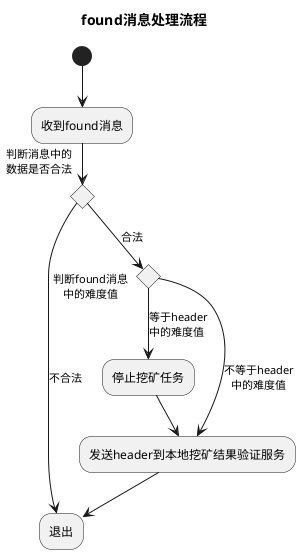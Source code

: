 @startuml
title found消息处理流程
(*)-->收到found消息
if "判断消息中的\n数据是否合法" then
    --> [不合法]退出
else
    [合法]if "判断found消息\n中的难度值" then
        -->[等于header\n中的难度值 ] 停止挖矿任务
        --> 发送header到本地挖矿结果验证服务
    else
        --> [不等于header\n中的难度值]发送header到本地挖矿结果验证服务
    endif
endif
--> 退出
@enduml